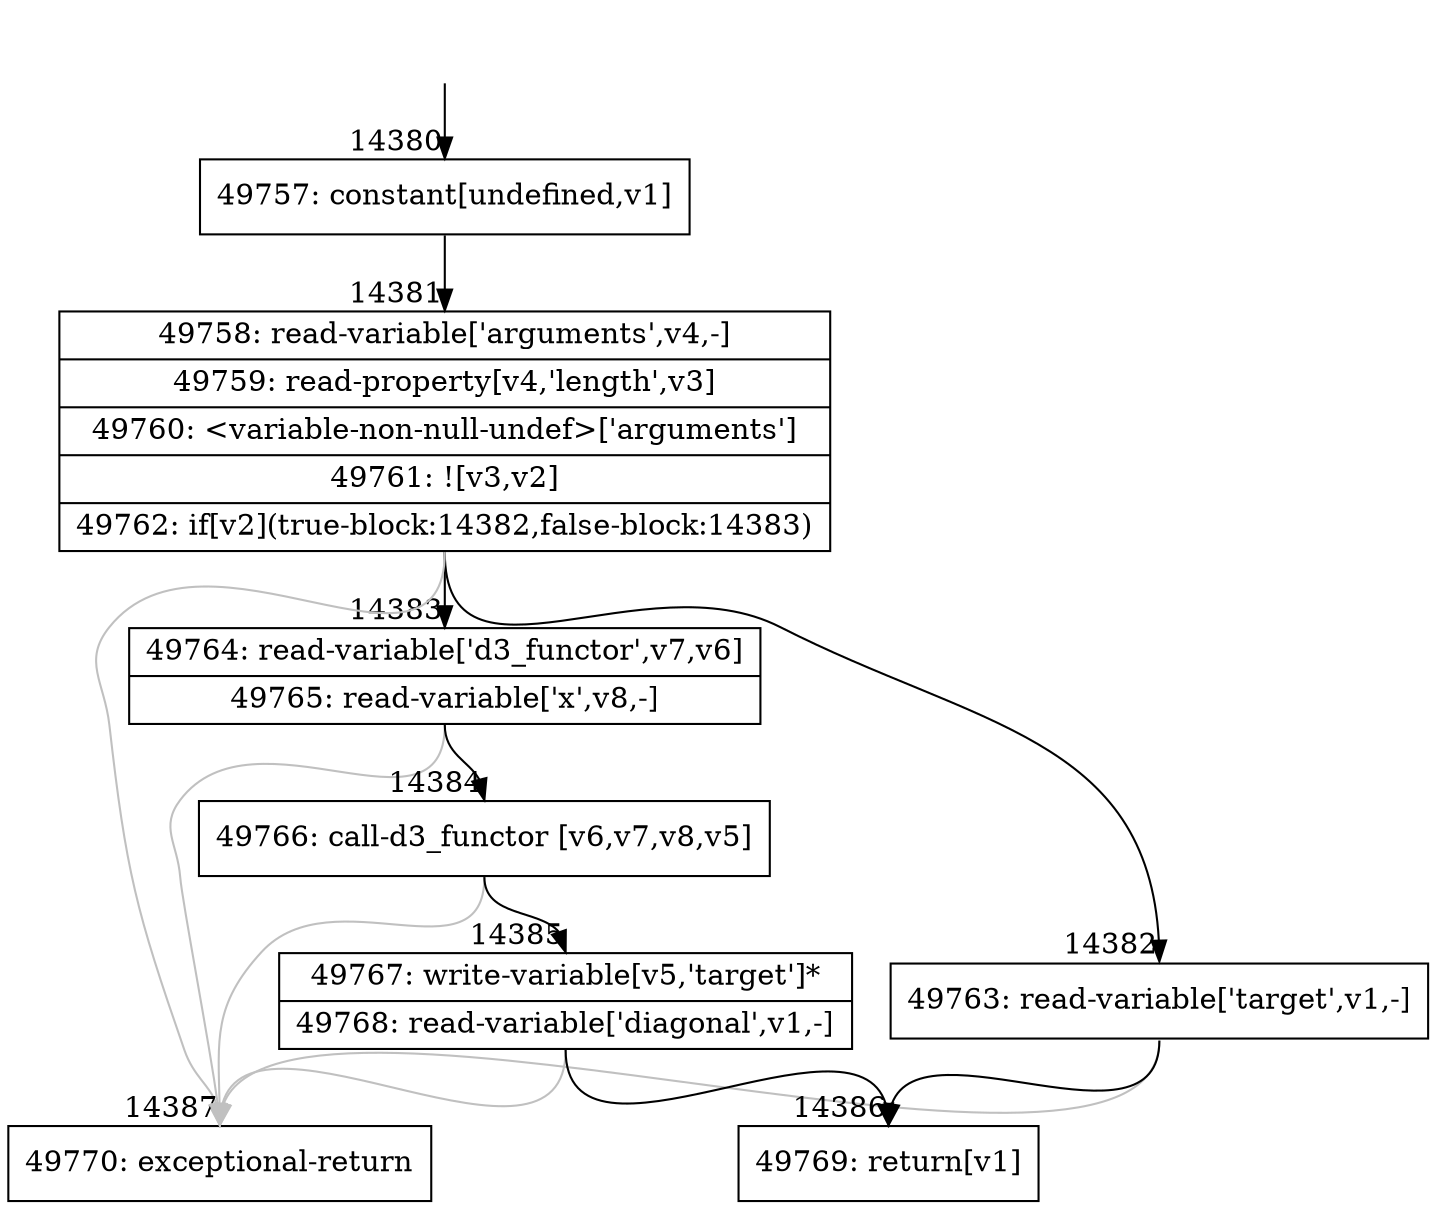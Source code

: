 digraph {
rankdir="TD"
BB_entry1331[shape=none,label=""];
BB_entry1331 -> BB14380 [tailport=s, headport=n, headlabel="    14380"]
BB14380 [shape=record label="{49757: constant[undefined,v1]}" ] 
BB14380 -> BB14381 [tailport=s, headport=n, headlabel="      14381"]
BB14381 [shape=record label="{49758: read-variable['arguments',v4,-]|49759: read-property[v4,'length',v3]|49760: \<variable-non-null-undef\>['arguments']|49761: ![v3,v2]|49762: if[v2](true-block:14382,false-block:14383)}" ] 
BB14381 -> BB14382 [tailport=s, headport=n, headlabel="      14382"]
BB14381 -> BB14383 [tailport=s, headport=n, headlabel="      14383"]
BB14381 -> BB14387 [tailport=s, headport=n, color=gray, headlabel="      14387"]
BB14382 [shape=record label="{49763: read-variable['target',v1,-]}" ] 
BB14382 -> BB14386 [tailport=s, headport=n, headlabel="      14386"]
BB14382 -> BB14387 [tailport=s, headport=n, color=gray]
BB14383 [shape=record label="{49764: read-variable['d3_functor',v7,v6]|49765: read-variable['x',v8,-]}" ] 
BB14383 -> BB14384 [tailport=s, headport=n, headlabel="      14384"]
BB14383 -> BB14387 [tailport=s, headport=n, color=gray]
BB14384 [shape=record label="{49766: call-d3_functor [v6,v7,v8,v5]}" ] 
BB14384 -> BB14385 [tailport=s, headport=n, headlabel="      14385"]
BB14384 -> BB14387 [tailport=s, headport=n, color=gray]
BB14385 [shape=record label="{49767: write-variable[v5,'target']*|49768: read-variable['diagonal',v1,-]}" ] 
BB14385 -> BB14386 [tailport=s, headport=n]
BB14385 -> BB14387 [tailport=s, headport=n, color=gray]
BB14386 [shape=record label="{49769: return[v1]}" ] 
BB14387 [shape=record label="{49770: exceptional-return}" ] 
//#$~ 8515
}
